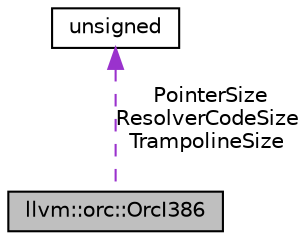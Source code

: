 digraph "llvm::orc::OrcI386"
{
 // LATEX_PDF_SIZE
  bgcolor="transparent";
  edge [fontname="Helvetica",fontsize="10",labelfontname="Helvetica",labelfontsize="10"];
  node [fontname="Helvetica",fontsize="10",shape="box"];
  Node1 [label="llvm::orc::OrcI386",height=0.2,width=0.4,color="black", fillcolor="grey75", style="filled", fontcolor="black",tooltip="I386 support."];
  Node2 -> Node1 [dir="back",color="darkorchid3",fontsize="10",style="dashed",label=" PointerSize\nResolverCodeSize\nTrampolineSize" ,fontname="Helvetica"];
  Node2 [label="unsigned",height=0.2,width=0.4,color="black",URL="$classunsigned.html",tooltip=" "];
}

